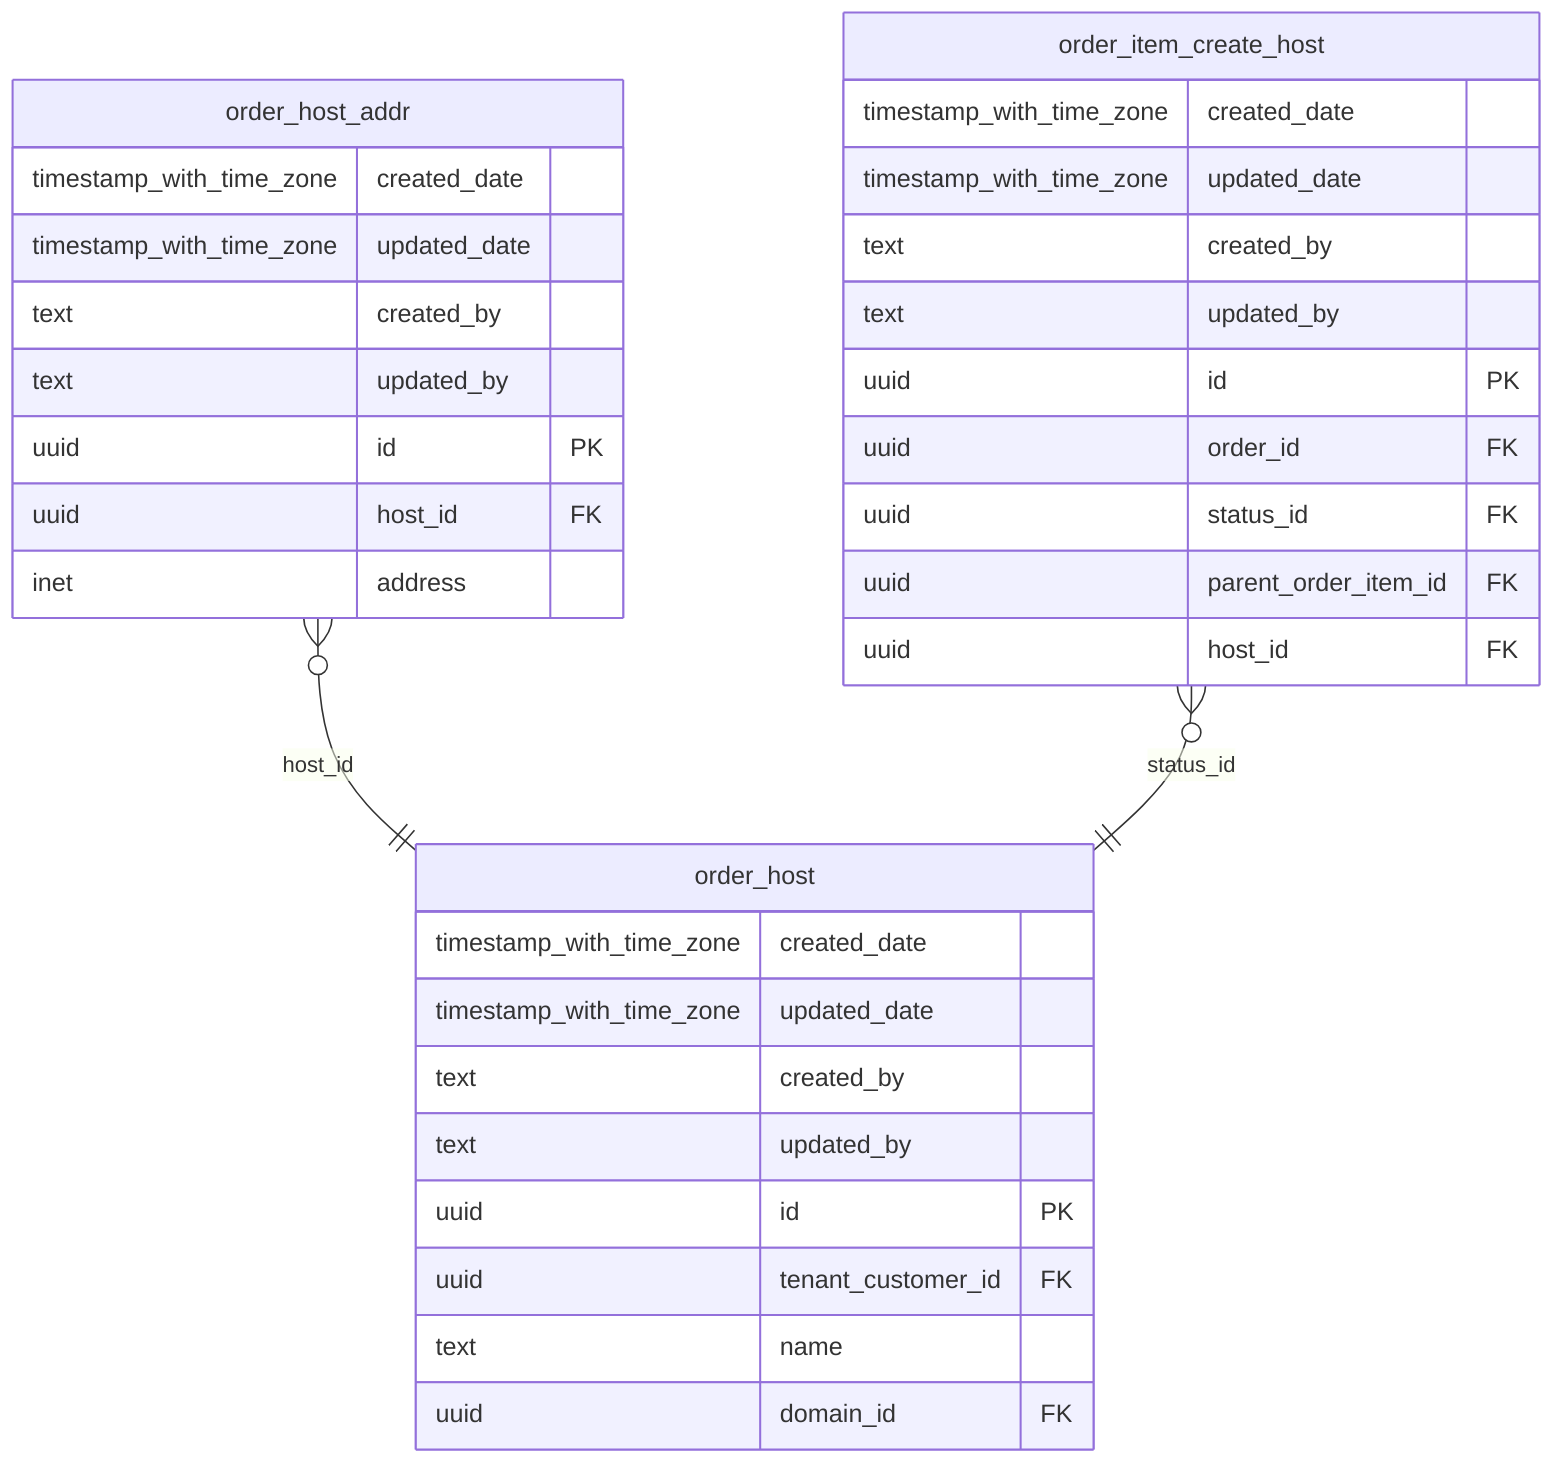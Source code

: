 erDiagram 


    

     order_host {
        timestamp_with_time_zone created_date 
        timestamp_with_time_zone updated_date 
        text created_by 
        text updated_by 
        uuid id PK
        uuid tenant_customer_id FK
        text name 
        uuid domain_id FK
    }

     order_host_addr {
        timestamp_with_time_zone created_date 
        timestamp_with_time_zone updated_date 
        text created_by 
        text updated_by 
        uuid id PK
        uuid host_id FK
        inet address 
    }

    
  
    
    order_item_create_host {
        timestamp_with_time_zone created_date 
        timestamp_with_time_zone updated_date 
        text created_by 
        text updated_by 
        uuid id PK
        uuid order_id FK
        uuid status_id FK
        uuid parent_order_item_id FK
        uuid host_id FK
    }
   

    

    

    
    order_host_addr }o--|| order_host : "host_id"
    order_item_create_host }o--|| order_host : "status_id"